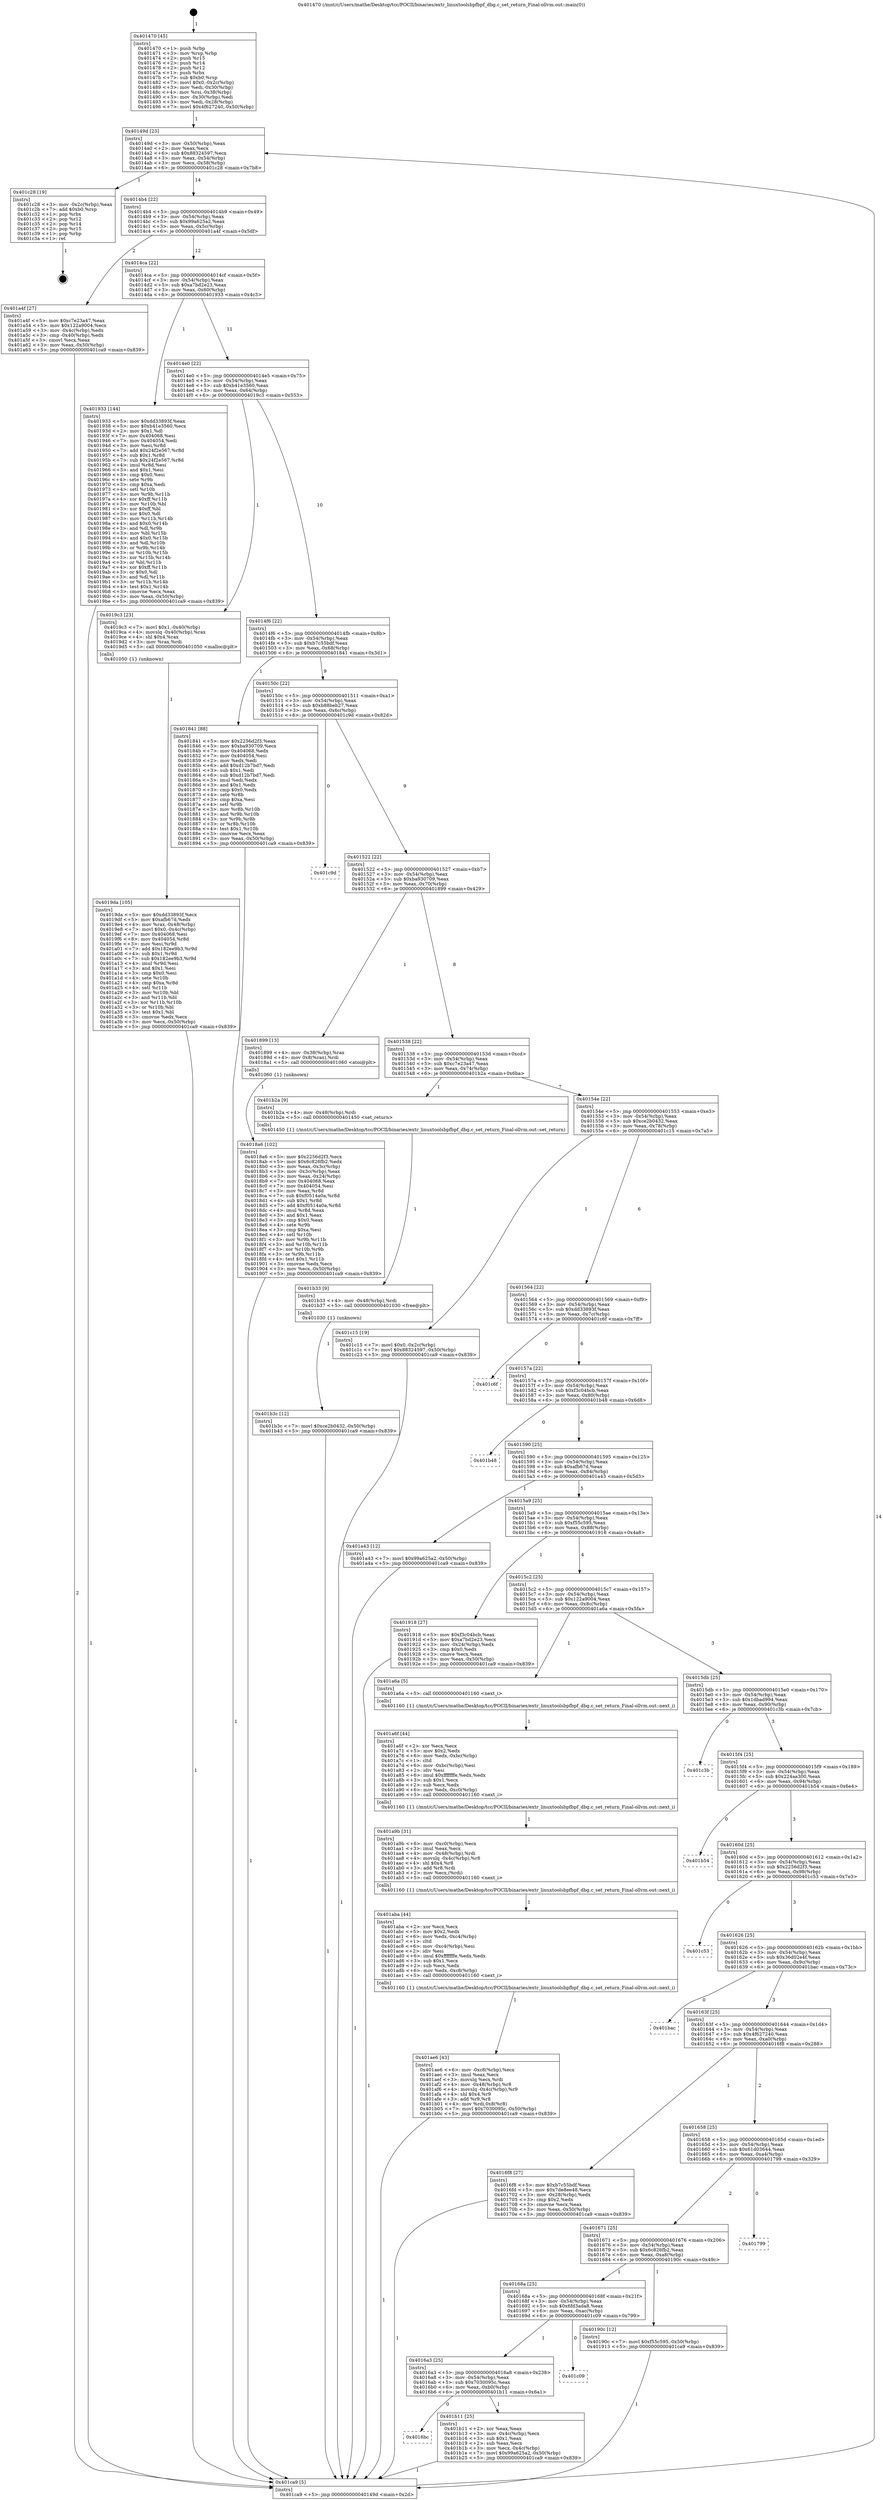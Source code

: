 digraph "0x401470" {
  label = "0x401470 (/mnt/c/Users/mathe/Desktop/tcc/POCII/binaries/extr_linuxtoolsbpfbpf_dbg.c_set_return_Final-ollvm.out::main(0))"
  labelloc = "t"
  node[shape=record]

  Entry [label="",width=0.3,height=0.3,shape=circle,fillcolor=black,style=filled]
  "0x40149d" [label="{
     0x40149d [23]\l
     | [instrs]\l
     &nbsp;&nbsp;0x40149d \<+3\>: mov -0x50(%rbp),%eax\l
     &nbsp;&nbsp;0x4014a0 \<+2\>: mov %eax,%ecx\l
     &nbsp;&nbsp;0x4014a2 \<+6\>: sub $0x88324597,%ecx\l
     &nbsp;&nbsp;0x4014a8 \<+3\>: mov %eax,-0x54(%rbp)\l
     &nbsp;&nbsp;0x4014ab \<+3\>: mov %ecx,-0x58(%rbp)\l
     &nbsp;&nbsp;0x4014ae \<+6\>: je 0000000000401c28 \<main+0x7b8\>\l
  }"]
  "0x401c28" [label="{
     0x401c28 [19]\l
     | [instrs]\l
     &nbsp;&nbsp;0x401c28 \<+3\>: mov -0x2c(%rbp),%eax\l
     &nbsp;&nbsp;0x401c2b \<+7\>: add $0xb0,%rsp\l
     &nbsp;&nbsp;0x401c32 \<+1\>: pop %rbx\l
     &nbsp;&nbsp;0x401c33 \<+2\>: pop %r12\l
     &nbsp;&nbsp;0x401c35 \<+2\>: pop %r14\l
     &nbsp;&nbsp;0x401c37 \<+2\>: pop %r15\l
     &nbsp;&nbsp;0x401c39 \<+1\>: pop %rbp\l
     &nbsp;&nbsp;0x401c3a \<+1\>: ret\l
  }"]
  "0x4014b4" [label="{
     0x4014b4 [22]\l
     | [instrs]\l
     &nbsp;&nbsp;0x4014b4 \<+5\>: jmp 00000000004014b9 \<main+0x49\>\l
     &nbsp;&nbsp;0x4014b9 \<+3\>: mov -0x54(%rbp),%eax\l
     &nbsp;&nbsp;0x4014bc \<+5\>: sub $0x99a625a2,%eax\l
     &nbsp;&nbsp;0x4014c1 \<+3\>: mov %eax,-0x5c(%rbp)\l
     &nbsp;&nbsp;0x4014c4 \<+6\>: je 0000000000401a4f \<main+0x5df\>\l
  }"]
  Exit [label="",width=0.3,height=0.3,shape=circle,fillcolor=black,style=filled,peripheries=2]
  "0x401a4f" [label="{
     0x401a4f [27]\l
     | [instrs]\l
     &nbsp;&nbsp;0x401a4f \<+5\>: mov $0xc7e23a47,%eax\l
     &nbsp;&nbsp;0x401a54 \<+5\>: mov $0x122a9004,%ecx\l
     &nbsp;&nbsp;0x401a59 \<+3\>: mov -0x4c(%rbp),%edx\l
     &nbsp;&nbsp;0x401a5c \<+3\>: cmp -0x40(%rbp),%edx\l
     &nbsp;&nbsp;0x401a5f \<+3\>: cmovl %ecx,%eax\l
     &nbsp;&nbsp;0x401a62 \<+3\>: mov %eax,-0x50(%rbp)\l
     &nbsp;&nbsp;0x401a65 \<+5\>: jmp 0000000000401ca9 \<main+0x839\>\l
  }"]
  "0x4014ca" [label="{
     0x4014ca [22]\l
     | [instrs]\l
     &nbsp;&nbsp;0x4014ca \<+5\>: jmp 00000000004014cf \<main+0x5f\>\l
     &nbsp;&nbsp;0x4014cf \<+3\>: mov -0x54(%rbp),%eax\l
     &nbsp;&nbsp;0x4014d2 \<+5\>: sub $0xa7bd2e23,%eax\l
     &nbsp;&nbsp;0x4014d7 \<+3\>: mov %eax,-0x60(%rbp)\l
     &nbsp;&nbsp;0x4014da \<+6\>: je 0000000000401933 \<main+0x4c3\>\l
  }"]
  "0x401b3c" [label="{
     0x401b3c [12]\l
     | [instrs]\l
     &nbsp;&nbsp;0x401b3c \<+7\>: movl $0xce2b0432,-0x50(%rbp)\l
     &nbsp;&nbsp;0x401b43 \<+5\>: jmp 0000000000401ca9 \<main+0x839\>\l
  }"]
  "0x401933" [label="{
     0x401933 [144]\l
     | [instrs]\l
     &nbsp;&nbsp;0x401933 \<+5\>: mov $0xdd33893f,%eax\l
     &nbsp;&nbsp;0x401938 \<+5\>: mov $0xb41e3560,%ecx\l
     &nbsp;&nbsp;0x40193d \<+2\>: mov $0x1,%dl\l
     &nbsp;&nbsp;0x40193f \<+7\>: mov 0x404068,%esi\l
     &nbsp;&nbsp;0x401946 \<+7\>: mov 0x404054,%edi\l
     &nbsp;&nbsp;0x40194d \<+3\>: mov %esi,%r8d\l
     &nbsp;&nbsp;0x401950 \<+7\>: add $0x24f2e567,%r8d\l
     &nbsp;&nbsp;0x401957 \<+4\>: sub $0x1,%r8d\l
     &nbsp;&nbsp;0x40195b \<+7\>: sub $0x24f2e567,%r8d\l
     &nbsp;&nbsp;0x401962 \<+4\>: imul %r8d,%esi\l
     &nbsp;&nbsp;0x401966 \<+3\>: and $0x1,%esi\l
     &nbsp;&nbsp;0x401969 \<+3\>: cmp $0x0,%esi\l
     &nbsp;&nbsp;0x40196c \<+4\>: sete %r9b\l
     &nbsp;&nbsp;0x401970 \<+3\>: cmp $0xa,%edi\l
     &nbsp;&nbsp;0x401973 \<+4\>: setl %r10b\l
     &nbsp;&nbsp;0x401977 \<+3\>: mov %r9b,%r11b\l
     &nbsp;&nbsp;0x40197a \<+4\>: xor $0xff,%r11b\l
     &nbsp;&nbsp;0x40197e \<+3\>: mov %r10b,%bl\l
     &nbsp;&nbsp;0x401981 \<+3\>: xor $0xff,%bl\l
     &nbsp;&nbsp;0x401984 \<+3\>: xor $0x0,%dl\l
     &nbsp;&nbsp;0x401987 \<+3\>: mov %r11b,%r14b\l
     &nbsp;&nbsp;0x40198a \<+4\>: and $0x0,%r14b\l
     &nbsp;&nbsp;0x40198e \<+3\>: and %dl,%r9b\l
     &nbsp;&nbsp;0x401991 \<+3\>: mov %bl,%r15b\l
     &nbsp;&nbsp;0x401994 \<+4\>: and $0x0,%r15b\l
     &nbsp;&nbsp;0x401998 \<+3\>: and %dl,%r10b\l
     &nbsp;&nbsp;0x40199b \<+3\>: or %r9b,%r14b\l
     &nbsp;&nbsp;0x40199e \<+3\>: or %r10b,%r15b\l
     &nbsp;&nbsp;0x4019a1 \<+3\>: xor %r15b,%r14b\l
     &nbsp;&nbsp;0x4019a4 \<+3\>: or %bl,%r11b\l
     &nbsp;&nbsp;0x4019a7 \<+4\>: xor $0xff,%r11b\l
     &nbsp;&nbsp;0x4019ab \<+3\>: or $0x0,%dl\l
     &nbsp;&nbsp;0x4019ae \<+3\>: and %dl,%r11b\l
     &nbsp;&nbsp;0x4019b1 \<+3\>: or %r11b,%r14b\l
     &nbsp;&nbsp;0x4019b4 \<+4\>: test $0x1,%r14b\l
     &nbsp;&nbsp;0x4019b8 \<+3\>: cmovne %ecx,%eax\l
     &nbsp;&nbsp;0x4019bb \<+3\>: mov %eax,-0x50(%rbp)\l
     &nbsp;&nbsp;0x4019be \<+5\>: jmp 0000000000401ca9 \<main+0x839\>\l
  }"]
  "0x4014e0" [label="{
     0x4014e0 [22]\l
     | [instrs]\l
     &nbsp;&nbsp;0x4014e0 \<+5\>: jmp 00000000004014e5 \<main+0x75\>\l
     &nbsp;&nbsp;0x4014e5 \<+3\>: mov -0x54(%rbp),%eax\l
     &nbsp;&nbsp;0x4014e8 \<+5\>: sub $0xb41e3560,%eax\l
     &nbsp;&nbsp;0x4014ed \<+3\>: mov %eax,-0x64(%rbp)\l
     &nbsp;&nbsp;0x4014f0 \<+6\>: je 00000000004019c3 \<main+0x553\>\l
  }"]
  "0x401b33" [label="{
     0x401b33 [9]\l
     | [instrs]\l
     &nbsp;&nbsp;0x401b33 \<+4\>: mov -0x48(%rbp),%rdi\l
     &nbsp;&nbsp;0x401b37 \<+5\>: call 0000000000401030 \<free@plt\>\l
     | [calls]\l
     &nbsp;&nbsp;0x401030 \{1\} (unknown)\l
  }"]
  "0x4019c3" [label="{
     0x4019c3 [23]\l
     | [instrs]\l
     &nbsp;&nbsp;0x4019c3 \<+7\>: movl $0x1,-0x40(%rbp)\l
     &nbsp;&nbsp;0x4019ca \<+4\>: movslq -0x40(%rbp),%rax\l
     &nbsp;&nbsp;0x4019ce \<+4\>: shl $0x4,%rax\l
     &nbsp;&nbsp;0x4019d2 \<+3\>: mov %rax,%rdi\l
     &nbsp;&nbsp;0x4019d5 \<+5\>: call 0000000000401050 \<malloc@plt\>\l
     | [calls]\l
     &nbsp;&nbsp;0x401050 \{1\} (unknown)\l
  }"]
  "0x4014f6" [label="{
     0x4014f6 [22]\l
     | [instrs]\l
     &nbsp;&nbsp;0x4014f6 \<+5\>: jmp 00000000004014fb \<main+0x8b\>\l
     &nbsp;&nbsp;0x4014fb \<+3\>: mov -0x54(%rbp),%eax\l
     &nbsp;&nbsp;0x4014fe \<+5\>: sub $0xb7c55bdf,%eax\l
     &nbsp;&nbsp;0x401503 \<+3\>: mov %eax,-0x68(%rbp)\l
     &nbsp;&nbsp;0x401506 \<+6\>: je 0000000000401841 \<main+0x3d1\>\l
  }"]
  "0x4016bc" [label="{
     0x4016bc\l
  }", style=dashed]
  "0x401841" [label="{
     0x401841 [88]\l
     | [instrs]\l
     &nbsp;&nbsp;0x401841 \<+5\>: mov $0x2256d2f3,%eax\l
     &nbsp;&nbsp;0x401846 \<+5\>: mov $0xba930709,%ecx\l
     &nbsp;&nbsp;0x40184b \<+7\>: mov 0x404068,%edx\l
     &nbsp;&nbsp;0x401852 \<+7\>: mov 0x404054,%esi\l
     &nbsp;&nbsp;0x401859 \<+2\>: mov %edx,%edi\l
     &nbsp;&nbsp;0x40185b \<+6\>: add $0xd12b7bd7,%edi\l
     &nbsp;&nbsp;0x401861 \<+3\>: sub $0x1,%edi\l
     &nbsp;&nbsp;0x401864 \<+6\>: sub $0xd12b7bd7,%edi\l
     &nbsp;&nbsp;0x40186a \<+3\>: imul %edi,%edx\l
     &nbsp;&nbsp;0x40186d \<+3\>: and $0x1,%edx\l
     &nbsp;&nbsp;0x401870 \<+3\>: cmp $0x0,%edx\l
     &nbsp;&nbsp;0x401873 \<+4\>: sete %r8b\l
     &nbsp;&nbsp;0x401877 \<+3\>: cmp $0xa,%esi\l
     &nbsp;&nbsp;0x40187a \<+4\>: setl %r9b\l
     &nbsp;&nbsp;0x40187e \<+3\>: mov %r8b,%r10b\l
     &nbsp;&nbsp;0x401881 \<+3\>: and %r9b,%r10b\l
     &nbsp;&nbsp;0x401884 \<+3\>: xor %r9b,%r8b\l
     &nbsp;&nbsp;0x401887 \<+3\>: or %r8b,%r10b\l
     &nbsp;&nbsp;0x40188a \<+4\>: test $0x1,%r10b\l
     &nbsp;&nbsp;0x40188e \<+3\>: cmovne %ecx,%eax\l
     &nbsp;&nbsp;0x401891 \<+3\>: mov %eax,-0x50(%rbp)\l
     &nbsp;&nbsp;0x401894 \<+5\>: jmp 0000000000401ca9 \<main+0x839\>\l
  }"]
  "0x40150c" [label="{
     0x40150c [22]\l
     | [instrs]\l
     &nbsp;&nbsp;0x40150c \<+5\>: jmp 0000000000401511 \<main+0xa1\>\l
     &nbsp;&nbsp;0x401511 \<+3\>: mov -0x54(%rbp),%eax\l
     &nbsp;&nbsp;0x401514 \<+5\>: sub $0xb88beb27,%eax\l
     &nbsp;&nbsp;0x401519 \<+3\>: mov %eax,-0x6c(%rbp)\l
     &nbsp;&nbsp;0x40151c \<+6\>: je 0000000000401c9d \<main+0x82d\>\l
  }"]
  "0x401b11" [label="{
     0x401b11 [25]\l
     | [instrs]\l
     &nbsp;&nbsp;0x401b11 \<+2\>: xor %eax,%eax\l
     &nbsp;&nbsp;0x401b13 \<+3\>: mov -0x4c(%rbp),%ecx\l
     &nbsp;&nbsp;0x401b16 \<+3\>: sub $0x1,%eax\l
     &nbsp;&nbsp;0x401b19 \<+2\>: sub %eax,%ecx\l
     &nbsp;&nbsp;0x401b1b \<+3\>: mov %ecx,-0x4c(%rbp)\l
     &nbsp;&nbsp;0x401b1e \<+7\>: movl $0x99a625a2,-0x50(%rbp)\l
     &nbsp;&nbsp;0x401b25 \<+5\>: jmp 0000000000401ca9 \<main+0x839\>\l
  }"]
  "0x401c9d" [label="{
     0x401c9d\l
  }", style=dashed]
  "0x401522" [label="{
     0x401522 [22]\l
     | [instrs]\l
     &nbsp;&nbsp;0x401522 \<+5\>: jmp 0000000000401527 \<main+0xb7\>\l
     &nbsp;&nbsp;0x401527 \<+3\>: mov -0x54(%rbp),%eax\l
     &nbsp;&nbsp;0x40152a \<+5\>: sub $0xba930709,%eax\l
     &nbsp;&nbsp;0x40152f \<+3\>: mov %eax,-0x70(%rbp)\l
     &nbsp;&nbsp;0x401532 \<+6\>: je 0000000000401899 \<main+0x429\>\l
  }"]
  "0x4016a3" [label="{
     0x4016a3 [25]\l
     | [instrs]\l
     &nbsp;&nbsp;0x4016a3 \<+5\>: jmp 00000000004016a8 \<main+0x238\>\l
     &nbsp;&nbsp;0x4016a8 \<+3\>: mov -0x54(%rbp),%eax\l
     &nbsp;&nbsp;0x4016ab \<+5\>: sub $0x7030095c,%eax\l
     &nbsp;&nbsp;0x4016b0 \<+6\>: mov %eax,-0xb0(%rbp)\l
     &nbsp;&nbsp;0x4016b6 \<+6\>: je 0000000000401b11 \<main+0x6a1\>\l
  }"]
  "0x401899" [label="{
     0x401899 [13]\l
     | [instrs]\l
     &nbsp;&nbsp;0x401899 \<+4\>: mov -0x38(%rbp),%rax\l
     &nbsp;&nbsp;0x40189d \<+4\>: mov 0x8(%rax),%rdi\l
     &nbsp;&nbsp;0x4018a1 \<+5\>: call 0000000000401060 \<atoi@plt\>\l
     | [calls]\l
     &nbsp;&nbsp;0x401060 \{1\} (unknown)\l
  }"]
  "0x401538" [label="{
     0x401538 [22]\l
     | [instrs]\l
     &nbsp;&nbsp;0x401538 \<+5\>: jmp 000000000040153d \<main+0xcd\>\l
     &nbsp;&nbsp;0x40153d \<+3\>: mov -0x54(%rbp),%eax\l
     &nbsp;&nbsp;0x401540 \<+5\>: sub $0xc7e23a47,%eax\l
     &nbsp;&nbsp;0x401545 \<+3\>: mov %eax,-0x74(%rbp)\l
     &nbsp;&nbsp;0x401548 \<+6\>: je 0000000000401b2a \<main+0x6ba\>\l
  }"]
  "0x401c09" [label="{
     0x401c09\l
  }", style=dashed]
  "0x401b2a" [label="{
     0x401b2a [9]\l
     | [instrs]\l
     &nbsp;&nbsp;0x401b2a \<+4\>: mov -0x48(%rbp),%rdi\l
     &nbsp;&nbsp;0x401b2e \<+5\>: call 0000000000401450 \<set_return\>\l
     | [calls]\l
     &nbsp;&nbsp;0x401450 \{1\} (/mnt/c/Users/mathe/Desktop/tcc/POCII/binaries/extr_linuxtoolsbpfbpf_dbg.c_set_return_Final-ollvm.out::set_return)\l
  }"]
  "0x40154e" [label="{
     0x40154e [22]\l
     | [instrs]\l
     &nbsp;&nbsp;0x40154e \<+5\>: jmp 0000000000401553 \<main+0xe3\>\l
     &nbsp;&nbsp;0x401553 \<+3\>: mov -0x54(%rbp),%eax\l
     &nbsp;&nbsp;0x401556 \<+5\>: sub $0xce2b0432,%eax\l
     &nbsp;&nbsp;0x40155b \<+3\>: mov %eax,-0x78(%rbp)\l
     &nbsp;&nbsp;0x40155e \<+6\>: je 0000000000401c15 \<main+0x7a5\>\l
  }"]
  "0x401ae6" [label="{
     0x401ae6 [43]\l
     | [instrs]\l
     &nbsp;&nbsp;0x401ae6 \<+6\>: mov -0xc8(%rbp),%ecx\l
     &nbsp;&nbsp;0x401aec \<+3\>: imul %eax,%ecx\l
     &nbsp;&nbsp;0x401aef \<+3\>: movslq %ecx,%rdi\l
     &nbsp;&nbsp;0x401af2 \<+4\>: mov -0x48(%rbp),%r8\l
     &nbsp;&nbsp;0x401af6 \<+4\>: movslq -0x4c(%rbp),%r9\l
     &nbsp;&nbsp;0x401afa \<+4\>: shl $0x4,%r9\l
     &nbsp;&nbsp;0x401afe \<+3\>: add %r9,%r8\l
     &nbsp;&nbsp;0x401b01 \<+4\>: mov %rdi,0x8(%r8)\l
     &nbsp;&nbsp;0x401b05 \<+7\>: movl $0x7030095c,-0x50(%rbp)\l
     &nbsp;&nbsp;0x401b0c \<+5\>: jmp 0000000000401ca9 \<main+0x839\>\l
  }"]
  "0x401c15" [label="{
     0x401c15 [19]\l
     | [instrs]\l
     &nbsp;&nbsp;0x401c15 \<+7\>: movl $0x0,-0x2c(%rbp)\l
     &nbsp;&nbsp;0x401c1c \<+7\>: movl $0x88324597,-0x50(%rbp)\l
     &nbsp;&nbsp;0x401c23 \<+5\>: jmp 0000000000401ca9 \<main+0x839\>\l
  }"]
  "0x401564" [label="{
     0x401564 [22]\l
     | [instrs]\l
     &nbsp;&nbsp;0x401564 \<+5\>: jmp 0000000000401569 \<main+0xf9\>\l
     &nbsp;&nbsp;0x401569 \<+3\>: mov -0x54(%rbp),%eax\l
     &nbsp;&nbsp;0x40156c \<+5\>: sub $0xdd33893f,%eax\l
     &nbsp;&nbsp;0x401571 \<+3\>: mov %eax,-0x7c(%rbp)\l
     &nbsp;&nbsp;0x401574 \<+6\>: je 0000000000401c6f \<main+0x7ff\>\l
  }"]
  "0x401aba" [label="{
     0x401aba [44]\l
     | [instrs]\l
     &nbsp;&nbsp;0x401aba \<+2\>: xor %ecx,%ecx\l
     &nbsp;&nbsp;0x401abc \<+5\>: mov $0x2,%edx\l
     &nbsp;&nbsp;0x401ac1 \<+6\>: mov %edx,-0xc4(%rbp)\l
     &nbsp;&nbsp;0x401ac7 \<+1\>: cltd\l
     &nbsp;&nbsp;0x401ac8 \<+6\>: mov -0xc4(%rbp),%esi\l
     &nbsp;&nbsp;0x401ace \<+2\>: idiv %esi\l
     &nbsp;&nbsp;0x401ad0 \<+6\>: imul $0xfffffffe,%edx,%edx\l
     &nbsp;&nbsp;0x401ad6 \<+3\>: sub $0x1,%ecx\l
     &nbsp;&nbsp;0x401ad9 \<+2\>: sub %ecx,%edx\l
     &nbsp;&nbsp;0x401adb \<+6\>: mov %edx,-0xc8(%rbp)\l
     &nbsp;&nbsp;0x401ae1 \<+5\>: call 0000000000401160 \<next_i\>\l
     | [calls]\l
     &nbsp;&nbsp;0x401160 \{1\} (/mnt/c/Users/mathe/Desktop/tcc/POCII/binaries/extr_linuxtoolsbpfbpf_dbg.c_set_return_Final-ollvm.out::next_i)\l
  }"]
  "0x401c6f" [label="{
     0x401c6f\l
  }", style=dashed]
  "0x40157a" [label="{
     0x40157a [22]\l
     | [instrs]\l
     &nbsp;&nbsp;0x40157a \<+5\>: jmp 000000000040157f \<main+0x10f\>\l
     &nbsp;&nbsp;0x40157f \<+3\>: mov -0x54(%rbp),%eax\l
     &nbsp;&nbsp;0x401582 \<+5\>: sub $0xf3c04bcb,%eax\l
     &nbsp;&nbsp;0x401587 \<+3\>: mov %eax,-0x80(%rbp)\l
     &nbsp;&nbsp;0x40158a \<+6\>: je 0000000000401b48 \<main+0x6d8\>\l
  }"]
  "0x401a9b" [label="{
     0x401a9b [31]\l
     | [instrs]\l
     &nbsp;&nbsp;0x401a9b \<+6\>: mov -0xc0(%rbp),%ecx\l
     &nbsp;&nbsp;0x401aa1 \<+3\>: imul %eax,%ecx\l
     &nbsp;&nbsp;0x401aa4 \<+4\>: mov -0x48(%rbp),%rdi\l
     &nbsp;&nbsp;0x401aa8 \<+4\>: movslq -0x4c(%rbp),%r8\l
     &nbsp;&nbsp;0x401aac \<+4\>: shl $0x4,%r8\l
     &nbsp;&nbsp;0x401ab0 \<+3\>: add %r8,%rdi\l
     &nbsp;&nbsp;0x401ab3 \<+2\>: mov %ecx,(%rdi)\l
     &nbsp;&nbsp;0x401ab5 \<+5\>: call 0000000000401160 \<next_i\>\l
     | [calls]\l
     &nbsp;&nbsp;0x401160 \{1\} (/mnt/c/Users/mathe/Desktop/tcc/POCII/binaries/extr_linuxtoolsbpfbpf_dbg.c_set_return_Final-ollvm.out::next_i)\l
  }"]
  "0x401b48" [label="{
     0x401b48\l
  }", style=dashed]
  "0x401590" [label="{
     0x401590 [25]\l
     | [instrs]\l
     &nbsp;&nbsp;0x401590 \<+5\>: jmp 0000000000401595 \<main+0x125\>\l
     &nbsp;&nbsp;0x401595 \<+3\>: mov -0x54(%rbp),%eax\l
     &nbsp;&nbsp;0x401598 \<+5\>: sub $0xafb67d,%eax\l
     &nbsp;&nbsp;0x40159d \<+6\>: mov %eax,-0x84(%rbp)\l
     &nbsp;&nbsp;0x4015a3 \<+6\>: je 0000000000401a43 \<main+0x5d3\>\l
  }"]
  "0x401a6f" [label="{
     0x401a6f [44]\l
     | [instrs]\l
     &nbsp;&nbsp;0x401a6f \<+2\>: xor %ecx,%ecx\l
     &nbsp;&nbsp;0x401a71 \<+5\>: mov $0x2,%edx\l
     &nbsp;&nbsp;0x401a76 \<+6\>: mov %edx,-0xbc(%rbp)\l
     &nbsp;&nbsp;0x401a7c \<+1\>: cltd\l
     &nbsp;&nbsp;0x401a7d \<+6\>: mov -0xbc(%rbp),%esi\l
     &nbsp;&nbsp;0x401a83 \<+2\>: idiv %esi\l
     &nbsp;&nbsp;0x401a85 \<+6\>: imul $0xfffffffe,%edx,%edx\l
     &nbsp;&nbsp;0x401a8b \<+3\>: sub $0x1,%ecx\l
     &nbsp;&nbsp;0x401a8e \<+2\>: sub %ecx,%edx\l
     &nbsp;&nbsp;0x401a90 \<+6\>: mov %edx,-0xc0(%rbp)\l
     &nbsp;&nbsp;0x401a96 \<+5\>: call 0000000000401160 \<next_i\>\l
     | [calls]\l
     &nbsp;&nbsp;0x401160 \{1\} (/mnt/c/Users/mathe/Desktop/tcc/POCII/binaries/extr_linuxtoolsbpfbpf_dbg.c_set_return_Final-ollvm.out::next_i)\l
  }"]
  "0x401a43" [label="{
     0x401a43 [12]\l
     | [instrs]\l
     &nbsp;&nbsp;0x401a43 \<+7\>: movl $0x99a625a2,-0x50(%rbp)\l
     &nbsp;&nbsp;0x401a4a \<+5\>: jmp 0000000000401ca9 \<main+0x839\>\l
  }"]
  "0x4015a9" [label="{
     0x4015a9 [25]\l
     | [instrs]\l
     &nbsp;&nbsp;0x4015a9 \<+5\>: jmp 00000000004015ae \<main+0x13e\>\l
     &nbsp;&nbsp;0x4015ae \<+3\>: mov -0x54(%rbp),%eax\l
     &nbsp;&nbsp;0x4015b1 \<+5\>: sub $0xf55c595,%eax\l
     &nbsp;&nbsp;0x4015b6 \<+6\>: mov %eax,-0x88(%rbp)\l
     &nbsp;&nbsp;0x4015bc \<+6\>: je 0000000000401918 \<main+0x4a8\>\l
  }"]
  "0x4019da" [label="{
     0x4019da [105]\l
     | [instrs]\l
     &nbsp;&nbsp;0x4019da \<+5\>: mov $0xdd33893f,%ecx\l
     &nbsp;&nbsp;0x4019df \<+5\>: mov $0xafb67d,%edx\l
     &nbsp;&nbsp;0x4019e4 \<+4\>: mov %rax,-0x48(%rbp)\l
     &nbsp;&nbsp;0x4019e8 \<+7\>: movl $0x0,-0x4c(%rbp)\l
     &nbsp;&nbsp;0x4019ef \<+7\>: mov 0x404068,%esi\l
     &nbsp;&nbsp;0x4019f6 \<+8\>: mov 0x404054,%r8d\l
     &nbsp;&nbsp;0x4019fe \<+3\>: mov %esi,%r9d\l
     &nbsp;&nbsp;0x401a01 \<+7\>: add $0x182ee9b3,%r9d\l
     &nbsp;&nbsp;0x401a08 \<+4\>: sub $0x1,%r9d\l
     &nbsp;&nbsp;0x401a0c \<+7\>: sub $0x182ee9b3,%r9d\l
     &nbsp;&nbsp;0x401a13 \<+4\>: imul %r9d,%esi\l
     &nbsp;&nbsp;0x401a17 \<+3\>: and $0x1,%esi\l
     &nbsp;&nbsp;0x401a1a \<+3\>: cmp $0x0,%esi\l
     &nbsp;&nbsp;0x401a1d \<+4\>: sete %r10b\l
     &nbsp;&nbsp;0x401a21 \<+4\>: cmp $0xa,%r8d\l
     &nbsp;&nbsp;0x401a25 \<+4\>: setl %r11b\l
     &nbsp;&nbsp;0x401a29 \<+3\>: mov %r10b,%bl\l
     &nbsp;&nbsp;0x401a2c \<+3\>: and %r11b,%bl\l
     &nbsp;&nbsp;0x401a2f \<+3\>: xor %r11b,%r10b\l
     &nbsp;&nbsp;0x401a32 \<+3\>: or %r10b,%bl\l
     &nbsp;&nbsp;0x401a35 \<+3\>: test $0x1,%bl\l
     &nbsp;&nbsp;0x401a38 \<+3\>: cmovne %edx,%ecx\l
     &nbsp;&nbsp;0x401a3b \<+3\>: mov %ecx,-0x50(%rbp)\l
     &nbsp;&nbsp;0x401a3e \<+5\>: jmp 0000000000401ca9 \<main+0x839\>\l
  }"]
  "0x401918" [label="{
     0x401918 [27]\l
     | [instrs]\l
     &nbsp;&nbsp;0x401918 \<+5\>: mov $0xf3c04bcb,%eax\l
     &nbsp;&nbsp;0x40191d \<+5\>: mov $0xa7bd2e23,%ecx\l
     &nbsp;&nbsp;0x401922 \<+3\>: mov -0x24(%rbp),%edx\l
     &nbsp;&nbsp;0x401925 \<+3\>: cmp $0x0,%edx\l
     &nbsp;&nbsp;0x401928 \<+3\>: cmove %ecx,%eax\l
     &nbsp;&nbsp;0x40192b \<+3\>: mov %eax,-0x50(%rbp)\l
     &nbsp;&nbsp;0x40192e \<+5\>: jmp 0000000000401ca9 \<main+0x839\>\l
  }"]
  "0x4015c2" [label="{
     0x4015c2 [25]\l
     | [instrs]\l
     &nbsp;&nbsp;0x4015c2 \<+5\>: jmp 00000000004015c7 \<main+0x157\>\l
     &nbsp;&nbsp;0x4015c7 \<+3\>: mov -0x54(%rbp),%eax\l
     &nbsp;&nbsp;0x4015ca \<+5\>: sub $0x122a9004,%eax\l
     &nbsp;&nbsp;0x4015cf \<+6\>: mov %eax,-0x8c(%rbp)\l
     &nbsp;&nbsp;0x4015d5 \<+6\>: je 0000000000401a6a \<main+0x5fa\>\l
  }"]
  "0x40168a" [label="{
     0x40168a [25]\l
     | [instrs]\l
     &nbsp;&nbsp;0x40168a \<+5\>: jmp 000000000040168f \<main+0x21f\>\l
     &nbsp;&nbsp;0x40168f \<+3\>: mov -0x54(%rbp),%eax\l
     &nbsp;&nbsp;0x401692 \<+5\>: sub $0x6fd3ada8,%eax\l
     &nbsp;&nbsp;0x401697 \<+6\>: mov %eax,-0xac(%rbp)\l
     &nbsp;&nbsp;0x40169d \<+6\>: je 0000000000401c09 \<main+0x799\>\l
  }"]
  "0x401a6a" [label="{
     0x401a6a [5]\l
     | [instrs]\l
     &nbsp;&nbsp;0x401a6a \<+5\>: call 0000000000401160 \<next_i\>\l
     | [calls]\l
     &nbsp;&nbsp;0x401160 \{1\} (/mnt/c/Users/mathe/Desktop/tcc/POCII/binaries/extr_linuxtoolsbpfbpf_dbg.c_set_return_Final-ollvm.out::next_i)\l
  }"]
  "0x4015db" [label="{
     0x4015db [25]\l
     | [instrs]\l
     &nbsp;&nbsp;0x4015db \<+5\>: jmp 00000000004015e0 \<main+0x170\>\l
     &nbsp;&nbsp;0x4015e0 \<+3\>: mov -0x54(%rbp),%eax\l
     &nbsp;&nbsp;0x4015e3 \<+5\>: sub $0x1dbad994,%eax\l
     &nbsp;&nbsp;0x4015e8 \<+6\>: mov %eax,-0x90(%rbp)\l
     &nbsp;&nbsp;0x4015ee \<+6\>: je 0000000000401c3b \<main+0x7cb\>\l
  }"]
  "0x40190c" [label="{
     0x40190c [12]\l
     | [instrs]\l
     &nbsp;&nbsp;0x40190c \<+7\>: movl $0xf55c595,-0x50(%rbp)\l
     &nbsp;&nbsp;0x401913 \<+5\>: jmp 0000000000401ca9 \<main+0x839\>\l
  }"]
  "0x401c3b" [label="{
     0x401c3b\l
  }", style=dashed]
  "0x4015f4" [label="{
     0x4015f4 [25]\l
     | [instrs]\l
     &nbsp;&nbsp;0x4015f4 \<+5\>: jmp 00000000004015f9 \<main+0x189\>\l
     &nbsp;&nbsp;0x4015f9 \<+3\>: mov -0x54(%rbp),%eax\l
     &nbsp;&nbsp;0x4015fc \<+5\>: sub $0x224aa300,%eax\l
     &nbsp;&nbsp;0x401601 \<+6\>: mov %eax,-0x94(%rbp)\l
     &nbsp;&nbsp;0x401607 \<+6\>: je 0000000000401b54 \<main+0x6e4\>\l
  }"]
  "0x401671" [label="{
     0x401671 [25]\l
     | [instrs]\l
     &nbsp;&nbsp;0x401671 \<+5\>: jmp 0000000000401676 \<main+0x206\>\l
     &nbsp;&nbsp;0x401676 \<+3\>: mov -0x54(%rbp),%eax\l
     &nbsp;&nbsp;0x401679 \<+5\>: sub $0x6c826fb2,%eax\l
     &nbsp;&nbsp;0x40167e \<+6\>: mov %eax,-0xa8(%rbp)\l
     &nbsp;&nbsp;0x401684 \<+6\>: je 000000000040190c \<main+0x49c\>\l
  }"]
  "0x401b54" [label="{
     0x401b54\l
  }", style=dashed]
  "0x40160d" [label="{
     0x40160d [25]\l
     | [instrs]\l
     &nbsp;&nbsp;0x40160d \<+5\>: jmp 0000000000401612 \<main+0x1a2\>\l
     &nbsp;&nbsp;0x401612 \<+3\>: mov -0x54(%rbp),%eax\l
     &nbsp;&nbsp;0x401615 \<+5\>: sub $0x2256d2f3,%eax\l
     &nbsp;&nbsp;0x40161a \<+6\>: mov %eax,-0x98(%rbp)\l
     &nbsp;&nbsp;0x401620 \<+6\>: je 0000000000401c53 \<main+0x7e3\>\l
  }"]
  "0x401799" [label="{
     0x401799\l
  }", style=dashed]
  "0x401c53" [label="{
     0x401c53\l
  }", style=dashed]
  "0x401626" [label="{
     0x401626 [25]\l
     | [instrs]\l
     &nbsp;&nbsp;0x401626 \<+5\>: jmp 000000000040162b \<main+0x1bb\>\l
     &nbsp;&nbsp;0x40162b \<+3\>: mov -0x54(%rbp),%eax\l
     &nbsp;&nbsp;0x40162e \<+5\>: sub $0x36d02e4f,%eax\l
     &nbsp;&nbsp;0x401633 \<+6\>: mov %eax,-0x9c(%rbp)\l
     &nbsp;&nbsp;0x401639 \<+6\>: je 0000000000401bac \<main+0x73c\>\l
  }"]
  "0x4018a6" [label="{
     0x4018a6 [102]\l
     | [instrs]\l
     &nbsp;&nbsp;0x4018a6 \<+5\>: mov $0x2256d2f3,%ecx\l
     &nbsp;&nbsp;0x4018ab \<+5\>: mov $0x6c826fb2,%edx\l
     &nbsp;&nbsp;0x4018b0 \<+3\>: mov %eax,-0x3c(%rbp)\l
     &nbsp;&nbsp;0x4018b3 \<+3\>: mov -0x3c(%rbp),%eax\l
     &nbsp;&nbsp;0x4018b6 \<+3\>: mov %eax,-0x24(%rbp)\l
     &nbsp;&nbsp;0x4018b9 \<+7\>: mov 0x404068,%eax\l
     &nbsp;&nbsp;0x4018c0 \<+7\>: mov 0x404054,%esi\l
     &nbsp;&nbsp;0x4018c7 \<+3\>: mov %eax,%r8d\l
     &nbsp;&nbsp;0x4018ca \<+7\>: sub $0xf0514a0a,%r8d\l
     &nbsp;&nbsp;0x4018d1 \<+4\>: sub $0x1,%r8d\l
     &nbsp;&nbsp;0x4018d5 \<+7\>: add $0xf0514a0a,%r8d\l
     &nbsp;&nbsp;0x4018dc \<+4\>: imul %r8d,%eax\l
     &nbsp;&nbsp;0x4018e0 \<+3\>: and $0x1,%eax\l
     &nbsp;&nbsp;0x4018e3 \<+3\>: cmp $0x0,%eax\l
     &nbsp;&nbsp;0x4018e6 \<+4\>: sete %r9b\l
     &nbsp;&nbsp;0x4018ea \<+3\>: cmp $0xa,%esi\l
     &nbsp;&nbsp;0x4018ed \<+4\>: setl %r10b\l
     &nbsp;&nbsp;0x4018f1 \<+3\>: mov %r9b,%r11b\l
     &nbsp;&nbsp;0x4018f4 \<+3\>: and %r10b,%r11b\l
     &nbsp;&nbsp;0x4018f7 \<+3\>: xor %r10b,%r9b\l
     &nbsp;&nbsp;0x4018fa \<+3\>: or %r9b,%r11b\l
     &nbsp;&nbsp;0x4018fd \<+4\>: test $0x1,%r11b\l
     &nbsp;&nbsp;0x401901 \<+3\>: cmovne %edx,%ecx\l
     &nbsp;&nbsp;0x401904 \<+3\>: mov %ecx,-0x50(%rbp)\l
     &nbsp;&nbsp;0x401907 \<+5\>: jmp 0000000000401ca9 \<main+0x839\>\l
  }"]
  "0x401bac" [label="{
     0x401bac\l
  }", style=dashed]
  "0x40163f" [label="{
     0x40163f [25]\l
     | [instrs]\l
     &nbsp;&nbsp;0x40163f \<+5\>: jmp 0000000000401644 \<main+0x1d4\>\l
     &nbsp;&nbsp;0x401644 \<+3\>: mov -0x54(%rbp),%eax\l
     &nbsp;&nbsp;0x401647 \<+5\>: sub $0x4f627240,%eax\l
     &nbsp;&nbsp;0x40164c \<+6\>: mov %eax,-0xa0(%rbp)\l
     &nbsp;&nbsp;0x401652 \<+6\>: je 00000000004016f8 \<main+0x288\>\l
  }"]
  "0x401470" [label="{
     0x401470 [45]\l
     | [instrs]\l
     &nbsp;&nbsp;0x401470 \<+1\>: push %rbp\l
     &nbsp;&nbsp;0x401471 \<+3\>: mov %rsp,%rbp\l
     &nbsp;&nbsp;0x401474 \<+2\>: push %r15\l
     &nbsp;&nbsp;0x401476 \<+2\>: push %r14\l
     &nbsp;&nbsp;0x401478 \<+2\>: push %r12\l
     &nbsp;&nbsp;0x40147a \<+1\>: push %rbx\l
     &nbsp;&nbsp;0x40147b \<+7\>: sub $0xb0,%rsp\l
     &nbsp;&nbsp;0x401482 \<+7\>: movl $0x0,-0x2c(%rbp)\l
     &nbsp;&nbsp;0x401489 \<+3\>: mov %edi,-0x30(%rbp)\l
     &nbsp;&nbsp;0x40148c \<+4\>: mov %rsi,-0x38(%rbp)\l
     &nbsp;&nbsp;0x401490 \<+3\>: mov -0x30(%rbp),%edi\l
     &nbsp;&nbsp;0x401493 \<+3\>: mov %edi,-0x28(%rbp)\l
     &nbsp;&nbsp;0x401496 \<+7\>: movl $0x4f627240,-0x50(%rbp)\l
  }"]
  "0x4016f8" [label="{
     0x4016f8 [27]\l
     | [instrs]\l
     &nbsp;&nbsp;0x4016f8 \<+5\>: mov $0xb7c55bdf,%eax\l
     &nbsp;&nbsp;0x4016fd \<+5\>: mov $0x7de8ee48,%ecx\l
     &nbsp;&nbsp;0x401702 \<+3\>: mov -0x28(%rbp),%edx\l
     &nbsp;&nbsp;0x401705 \<+3\>: cmp $0x2,%edx\l
     &nbsp;&nbsp;0x401708 \<+3\>: cmovne %ecx,%eax\l
     &nbsp;&nbsp;0x40170b \<+3\>: mov %eax,-0x50(%rbp)\l
     &nbsp;&nbsp;0x40170e \<+5\>: jmp 0000000000401ca9 \<main+0x839\>\l
  }"]
  "0x401658" [label="{
     0x401658 [25]\l
     | [instrs]\l
     &nbsp;&nbsp;0x401658 \<+5\>: jmp 000000000040165d \<main+0x1ed\>\l
     &nbsp;&nbsp;0x40165d \<+3\>: mov -0x54(%rbp),%eax\l
     &nbsp;&nbsp;0x401660 \<+5\>: sub $0x61d03644,%eax\l
     &nbsp;&nbsp;0x401665 \<+6\>: mov %eax,-0xa4(%rbp)\l
     &nbsp;&nbsp;0x40166b \<+6\>: je 0000000000401799 \<main+0x329\>\l
  }"]
  "0x401ca9" [label="{
     0x401ca9 [5]\l
     | [instrs]\l
     &nbsp;&nbsp;0x401ca9 \<+5\>: jmp 000000000040149d \<main+0x2d\>\l
  }"]
  Entry -> "0x401470" [label=" 1"]
  "0x40149d" -> "0x401c28" [label=" 1"]
  "0x40149d" -> "0x4014b4" [label=" 14"]
  "0x401c28" -> Exit [label=" 1"]
  "0x4014b4" -> "0x401a4f" [label=" 2"]
  "0x4014b4" -> "0x4014ca" [label=" 12"]
  "0x401c15" -> "0x401ca9" [label=" 1"]
  "0x4014ca" -> "0x401933" [label=" 1"]
  "0x4014ca" -> "0x4014e0" [label=" 11"]
  "0x401b3c" -> "0x401ca9" [label=" 1"]
  "0x4014e0" -> "0x4019c3" [label=" 1"]
  "0x4014e0" -> "0x4014f6" [label=" 10"]
  "0x401b33" -> "0x401b3c" [label=" 1"]
  "0x4014f6" -> "0x401841" [label=" 1"]
  "0x4014f6" -> "0x40150c" [label=" 9"]
  "0x401b2a" -> "0x401b33" [label=" 1"]
  "0x40150c" -> "0x401c9d" [label=" 0"]
  "0x40150c" -> "0x401522" [label=" 9"]
  "0x401b11" -> "0x401ca9" [label=" 1"]
  "0x401522" -> "0x401899" [label=" 1"]
  "0x401522" -> "0x401538" [label=" 8"]
  "0x4016a3" -> "0x401b11" [label=" 1"]
  "0x401538" -> "0x401b2a" [label=" 1"]
  "0x401538" -> "0x40154e" [label=" 7"]
  "0x4016a3" -> "0x4016bc" [label=" 0"]
  "0x40154e" -> "0x401c15" [label=" 1"]
  "0x40154e" -> "0x401564" [label=" 6"]
  "0x40168a" -> "0x401c09" [label=" 0"]
  "0x401564" -> "0x401c6f" [label=" 0"]
  "0x401564" -> "0x40157a" [label=" 6"]
  "0x40168a" -> "0x4016a3" [label=" 1"]
  "0x40157a" -> "0x401b48" [label=" 0"]
  "0x40157a" -> "0x401590" [label=" 6"]
  "0x401ae6" -> "0x401ca9" [label=" 1"]
  "0x401590" -> "0x401a43" [label=" 1"]
  "0x401590" -> "0x4015a9" [label=" 5"]
  "0x401aba" -> "0x401ae6" [label=" 1"]
  "0x4015a9" -> "0x401918" [label=" 1"]
  "0x4015a9" -> "0x4015c2" [label=" 4"]
  "0x401a9b" -> "0x401aba" [label=" 1"]
  "0x4015c2" -> "0x401a6a" [label=" 1"]
  "0x4015c2" -> "0x4015db" [label=" 3"]
  "0x401a6f" -> "0x401a9b" [label=" 1"]
  "0x4015db" -> "0x401c3b" [label=" 0"]
  "0x4015db" -> "0x4015f4" [label=" 3"]
  "0x401a6a" -> "0x401a6f" [label=" 1"]
  "0x4015f4" -> "0x401b54" [label=" 0"]
  "0x4015f4" -> "0x40160d" [label=" 3"]
  "0x401a43" -> "0x401ca9" [label=" 1"]
  "0x40160d" -> "0x401c53" [label=" 0"]
  "0x40160d" -> "0x401626" [label=" 3"]
  "0x4019da" -> "0x401ca9" [label=" 1"]
  "0x401626" -> "0x401bac" [label=" 0"]
  "0x401626" -> "0x40163f" [label=" 3"]
  "0x401933" -> "0x401ca9" [label=" 1"]
  "0x40163f" -> "0x4016f8" [label=" 1"]
  "0x40163f" -> "0x401658" [label=" 2"]
  "0x4016f8" -> "0x401ca9" [label=" 1"]
  "0x401470" -> "0x40149d" [label=" 1"]
  "0x401ca9" -> "0x40149d" [label=" 14"]
  "0x401841" -> "0x401ca9" [label=" 1"]
  "0x401899" -> "0x4018a6" [label=" 1"]
  "0x4018a6" -> "0x401ca9" [label=" 1"]
  "0x4019c3" -> "0x4019da" [label=" 1"]
  "0x401658" -> "0x401799" [label=" 0"]
  "0x401658" -> "0x401671" [label=" 2"]
  "0x401a4f" -> "0x401ca9" [label=" 2"]
  "0x401671" -> "0x40190c" [label=" 1"]
  "0x401671" -> "0x40168a" [label=" 1"]
  "0x40190c" -> "0x401ca9" [label=" 1"]
  "0x401918" -> "0x401ca9" [label=" 1"]
}
